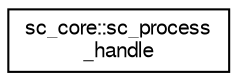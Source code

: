 digraph "Graphical Class Hierarchy"
{
  edge [fontname="FreeSans",fontsize="10",labelfontname="FreeSans",labelfontsize="10"];
  node [fontname="FreeSans",fontsize="10",shape=record];
  rankdir="LR";
  Node0 [label="sc_core::sc_process\l_handle",height=0.2,width=0.4,color="black", fillcolor="white", style="filled",URL="$a01932.html"];
}
